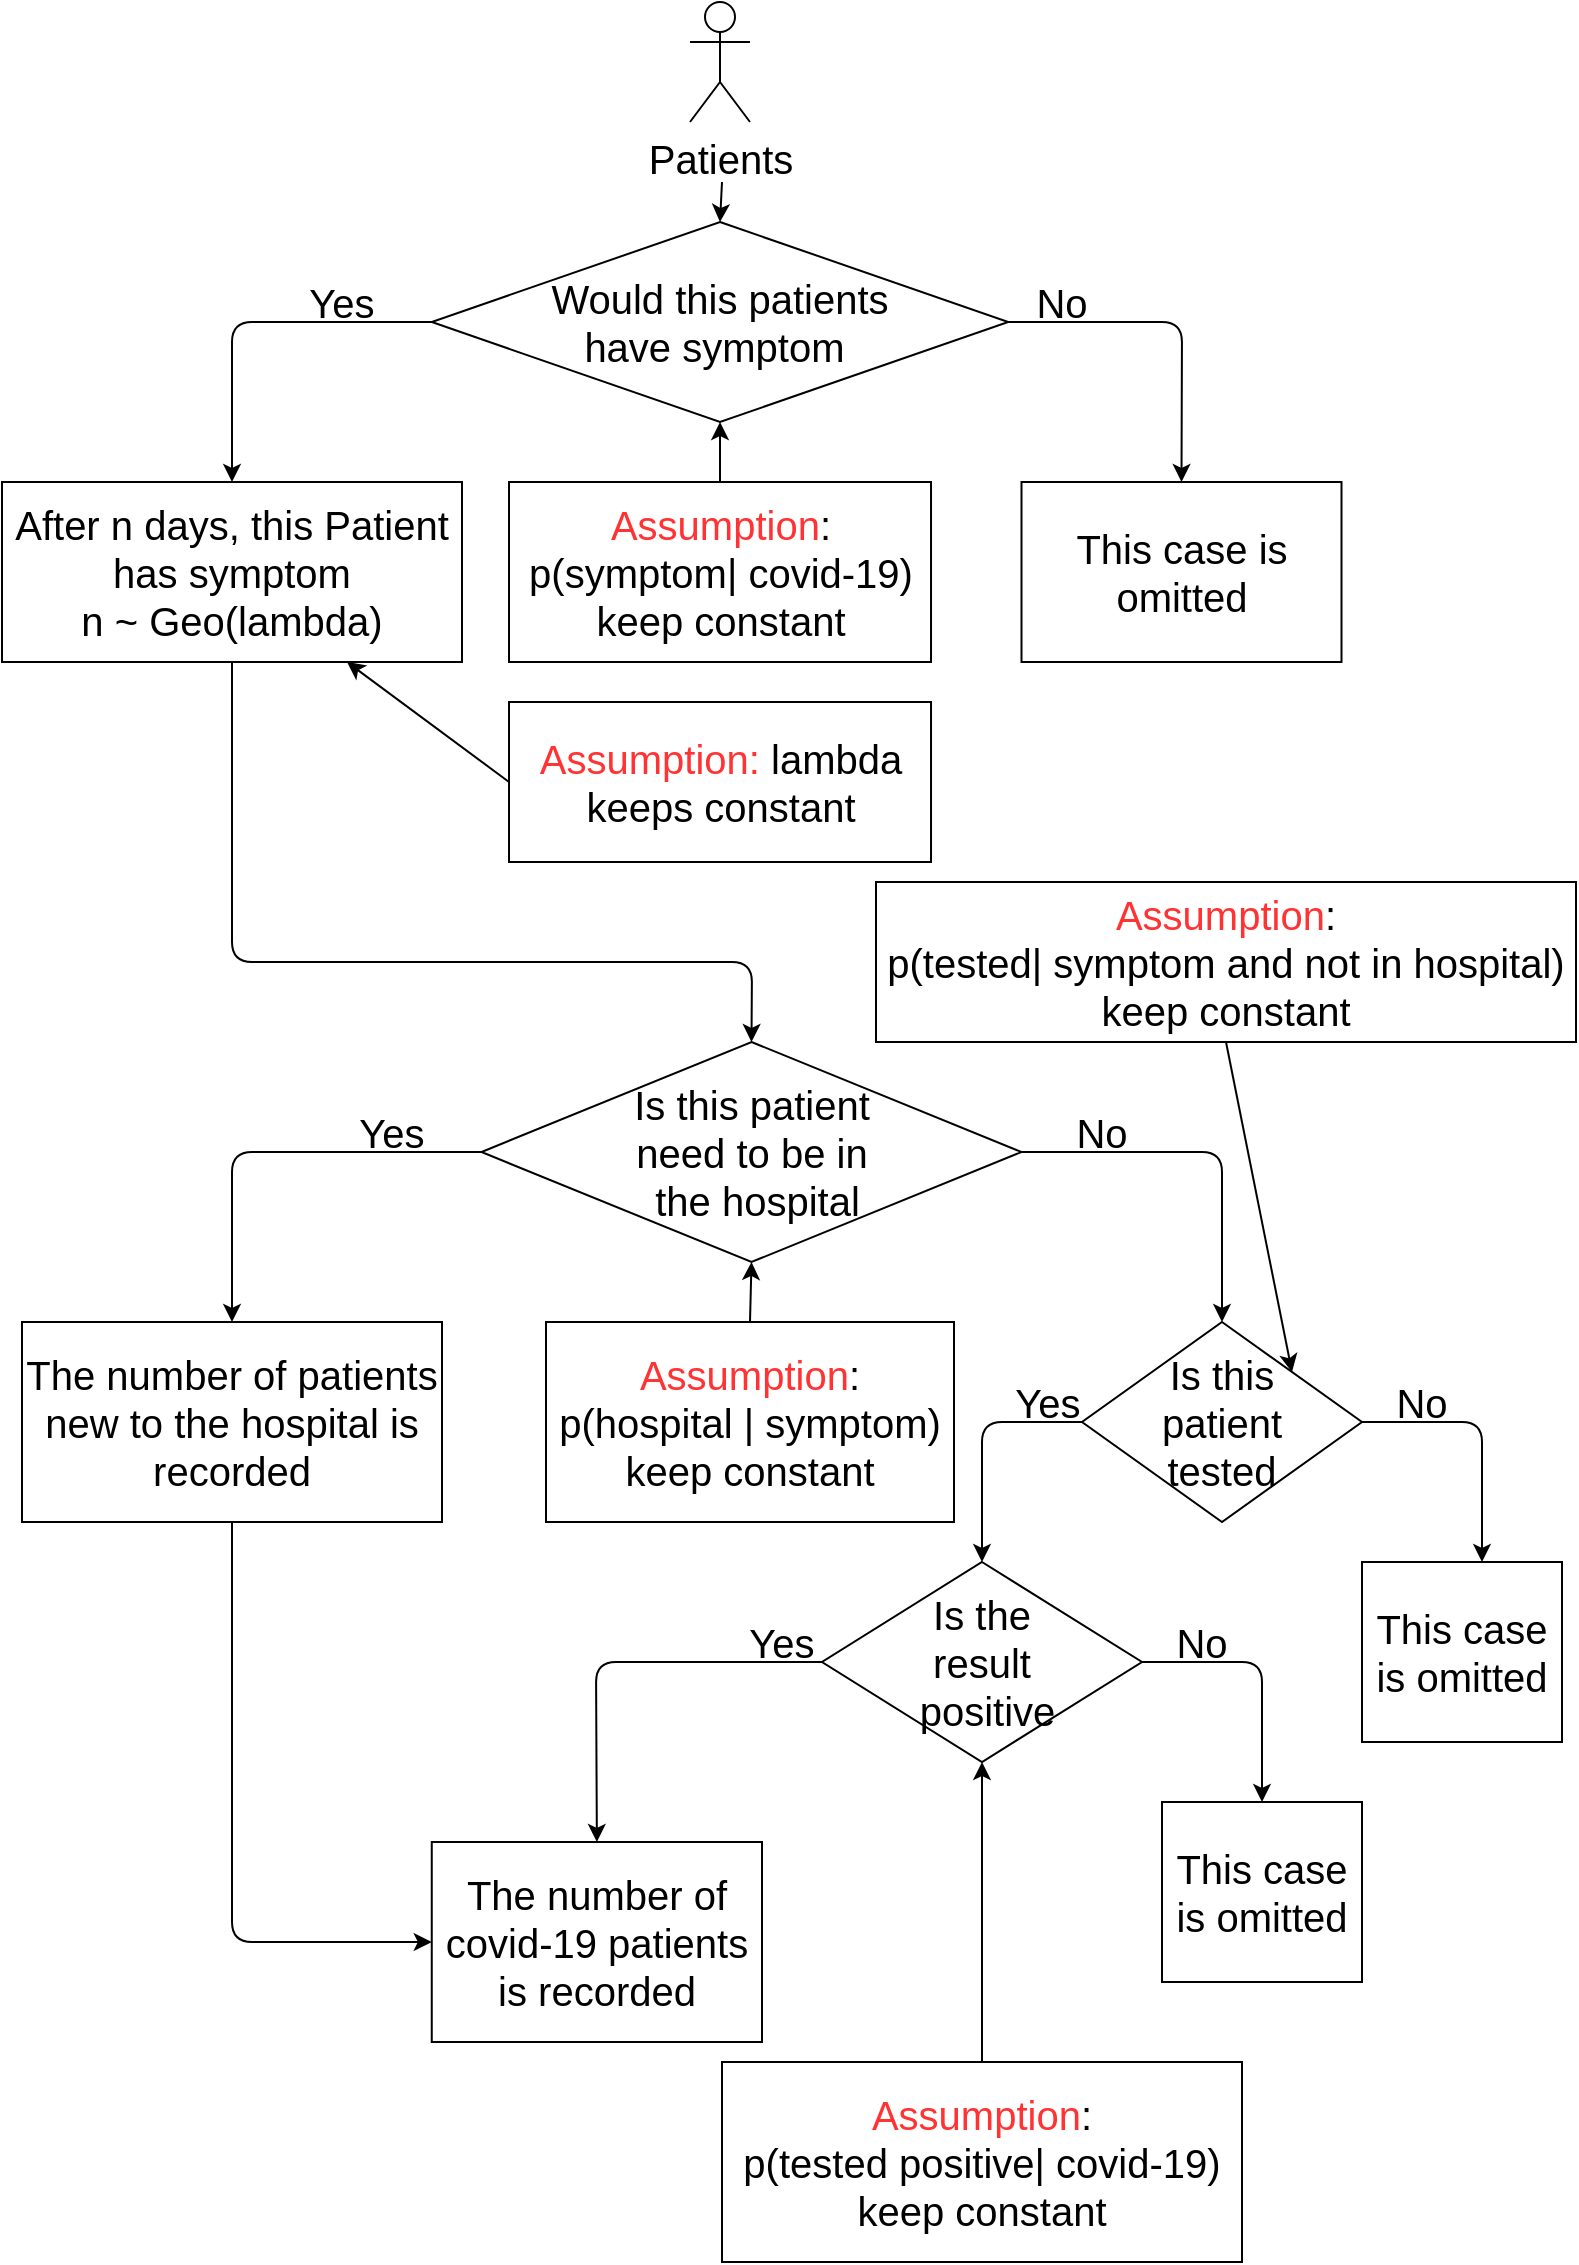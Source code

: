 <mxfile version="14.9.0" type="device"><diagram id="wYgK5nks8HcWJWhXojZG" name="Page-1"><mxGraphModel dx="1052" dy="624" grid="1" gridSize="10" guides="1" tooltips="1" connect="1" arrows="1" fold="1" page="1" pageScale="1" pageWidth="827" pageHeight="1169" math="0" shadow="0"><root><mxCell id="0"/><mxCell id="1" parent="0"/><mxCell id="vHe0E507JqWtaFOiYlpj-1" value="&lt;font style=&quot;font-size: 20px&quot;&gt;Patients&lt;/font&gt;" style="shape=umlActor;verticalLabelPosition=bottom;verticalAlign=top;html=1;outlineConnect=0;" parent="1" vertex="1"><mxGeometry x="384" y="20" width="30" height="60" as="geometry"/></mxCell><mxCell id="vHe0E507JqWtaFOiYlpj-4" value="" style="endArrow=classic;html=1;entryX=0.5;entryY=0;entryDx=0;entryDy=0;" parent="1" target="vHe0E507JqWtaFOiYlpj-8" edge="1"><mxGeometry width="50" height="50" relative="1" as="geometry"><mxPoint x="400" y="110" as="sourcePoint"/><mxPoint x="400" y="180" as="targetPoint"/></mxGeometry></mxCell><mxCell id="vHe0E507JqWtaFOiYlpj-6" value="&lt;font style=&quot;font-size: 20px&quot;&gt;After n days, this Patient has symptom&lt;br&gt;n ~ Geo(lambda)&lt;/font&gt;" style="rounded=0;whiteSpace=wrap;html=1;" parent="1" vertex="1"><mxGeometry x="40" y="260" width="230" height="90" as="geometry"/></mxCell><mxCell id="vHe0E507JqWtaFOiYlpj-8" value="&lt;font style=&quot;font-size: 20px&quot;&gt;Would this patients &lt;br&gt;have symptom&amp;nbsp;&lt;/font&gt;" style="rhombus;whiteSpace=wrap;html=1;" parent="1" vertex="1"><mxGeometry x="254.88" y="130" width="288.25" height="100" as="geometry"/></mxCell><mxCell id="vHe0E507JqWtaFOiYlpj-9" value="" style="endArrow=classic;html=1;exitX=0;exitY=0.5;exitDx=0;exitDy=0;entryX=0.5;entryY=0;entryDx=0;entryDy=0;" parent="1" source="vHe0E507JqWtaFOiYlpj-8" target="vHe0E507JqWtaFOiYlpj-6" edge="1"><mxGeometry width="50" height="50" relative="1" as="geometry"><mxPoint x="190" y="180" as="sourcePoint"/><mxPoint x="240" y="130" as="targetPoint"/><Array as="points"><mxPoint x="155" y="180"/></Array></mxGeometry></mxCell><mxCell id="vHe0E507JqWtaFOiYlpj-10" value="&lt;font style=&quot;font-size: 20px&quot;&gt;Yes&lt;/font&gt;" style="text;html=1;strokeColor=none;fillColor=none;align=center;verticalAlign=middle;whiteSpace=wrap;rounded=0;" parent="1" vertex="1"><mxGeometry x="190" y="160" width="40" height="20" as="geometry"/></mxCell><mxCell id="vHe0E507JqWtaFOiYlpj-11" value="&lt;font style=&quot;font-size: 20px&quot;&gt;This case is omitted&lt;/font&gt;" style="rounded=0;whiteSpace=wrap;html=1;" parent="1" vertex="1"><mxGeometry x="549.75" y="260" width="160" height="90" as="geometry"/></mxCell><mxCell id="vHe0E507JqWtaFOiYlpj-12" value="" style="endArrow=classic;html=1;entryX=0.5;entryY=0;entryDx=0;entryDy=0;exitX=1;exitY=0.5;exitDx=0;exitDy=0;" parent="1" source="vHe0E507JqWtaFOiYlpj-8" target="vHe0E507JqWtaFOiYlpj-11" edge="1"><mxGeometry width="50" height="50" relative="1" as="geometry"><mxPoint x="520" y="210" as="sourcePoint"/><mxPoint x="440" y="170" as="targetPoint"/><Array as="points"><mxPoint x="630" y="180"/></Array></mxGeometry></mxCell><mxCell id="vHe0E507JqWtaFOiYlpj-13" value="&lt;font style=&quot;font-size: 20px&quot;&gt;No&lt;/font&gt;" style="text;html=1;strokeColor=none;fillColor=none;align=center;verticalAlign=middle;whiteSpace=wrap;rounded=0;" parent="1" vertex="1"><mxGeometry x="549.75" y="160" width="40" height="20" as="geometry"/></mxCell><mxCell id="vHe0E507JqWtaFOiYlpj-15" value="&lt;font style=&quot;font-size: 20px&quot;&gt;&lt;font color=&quot;#ff3333&quot;&gt;Assumption&lt;/font&gt;:&lt;br&gt;p(symptom| covid-19) keep constant&lt;/font&gt;" style="rounded=0;whiteSpace=wrap;html=1;" parent="1" vertex="1"><mxGeometry x="293.51" y="260" width="211" height="90" as="geometry"/></mxCell><mxCell id="vHe0E507JqWtaFOiYlpj-16" value="" style="endArrow=classic;html=1;entryX=0.5;entryY=1;entryDx=0;entryDy=0;exitX=0.5;exitY=0;exitDx=0;exitDy=0;" parent="1" source="vHe0E507JqWtaFOiYlpj-15" target="vHe0E507JqWtaFOiYlpj-8" edge="1"><mxGeometry width="50" height="50" relative="1" as="geometry"><mxPoint x="390" y="360" as="sourcePoint"/><mxPoint x="440" y="310" as="targetPoint"/></mxGeometry></mxCell><mxCell id="vHe0E507JqWtaFOiYlpj-17" value="" style="endArrow=classic;html=1;entryX=0.75;entryY=1;entryDx=0;entryDy=0;exitX=0;exitY=0.5;exitDx=0;exitDy=0;" parent="1" source="vHe0E507JqWtaFOiYlpj-18" target="vHe0E507JqWtaFOiYlpj-6" edge="1"><mxGeometry width="50" height="50" relative="1" as="geometry"><mxPoint x="280" y="490" as="sourcePoint"/><mxPoint x="440" y="530" as="targetPoint"/></mxGeometry></mxCell><mxCell id="vHe0E507JqWtaFOiYlpj-18" value="&lt;font style=&quot;font-size: 20px&quot;&gt;&lt;font color=&quot;#ff3333&quot;&gt;Assumption:&lt;/font&gt;&amp;nbsp;lambda keeps constant&lt;/font&gt;" style="rounded=0;whiteSpace=wrap;html=1;" parent="1" vertex="1"><mxGeometry x="293.51" y="370" width="211" height="80" as="geometry"/></mxCell><mxCell id="vHe0E507JqWtaFOiYlpj-19" value="" style="endArrow=classic;html=1;exitX=0.5;exitY=1;exitDx=0;exitDy=0;entryX=0.5;entryY=0;entryDx=0;entryDy=0;" parent="1" source="vHe0E507JqWtaFOiYlpj-6" target="vHe0E507JqWtaFOiYlpj-20" edge="1"><mxGeometry width="50" height="50" relative="1" as="geometry"><mxPoint x="390" y="690" as="sourcePoint"/><mxPoint x="420" y="670" as="targetPoint"/><Array as="points"><mxPoint x="155" y="500"/><mxPoint x="415" y="500"/></Array></mxGeometry></mxCell><mxCell id="vHe0E507JqWtaFOiYlpj-20" value="&lt;font style=&quot;font-size: 20px&quot;&gt;Is this patient &lt;br&gt;need to&amp;nbsp;be in&lt;br&gt;&amp;nbsp;the hospital&lt;/font&gt;" style="rhombus;whiteSpace=wrap;html=1;" parent="1" vertex="1"><mxGeometry x="279.75" y="540" width="270" height="110" as="geometry"/></mxCell><mxCell id="vHe0E507JqWtaFOiYlpj-21" value="" style="endArrow=classic;html=1;exitX=0;exitY=0.5;exitDx=0;exitDy=0;" parent="1" source="vHe0E507JqWtaFOiYlpj-20" target="vHe0E507JqWtaFOiYlpj-27" edge="1"><mxGeometry width="50" height="50" relative="1" as="geometry"><mxPoint x="330" y="760" as="sourcePoint"/><mxPoint x="180" y="820" as="targetPoint"/><Array as="points"><mxPoint x="155" y="595"/></Array></mxGeometry></mxCell><mxCell id="vHe0E507JqWtaFOiYlpj-22" value="" style="endArrow=classic;html=1;exitX=1;exitY=0.5;exitDx=0;exitDy=0;entryX=0.5;entryY=0;entryDx=0;entryDy=0;" parent="1" source="vHe0E507JqWtaFOiYlpj-20" target="vHe0E507JqWtaFOiYlpj-29" edge="1"><mxGeometry width="50" height="50" relative="1" as="geometry"><mxPoint x="330" y="760" as="sourcePoint"/><mxPoint x="650" y="660" as="targetPoint"/><Array as="points"><mxPoint x="650" y="595"/></Array></mxGeometry></mxCell><mxCell id="vHe0E507JqWtaFOiYlpj-23" value="&lt;font style=&quot;font-size: 20px&quot;&gt;Yes&lt;/font&gt;" style="text;html=1;strokeColor=none;fillColor=none;align=center;verticalAlign=middle;whiteSpace=wrap;rounded=0;" parent="1" vertex="1"><mxGeometry x="214.88" y="575" width="40" height="20" as="geometry"/></mxCell><mxCell id="vHe0E507JqWtaFOiYlpj-24" value="&lt;font style=&quot;font-size: 20px&quot;&gt;No&lt;/font&gt;" style="text;html=1;strokeColor=none;fillColor=none;align=center;verticalAlign=middle;whiteSpace=wrap;rounded=0;" parent="1" vertex="1"><mxGeometry x="570" y="575" width="40" height="20" as="geometry"/></mxCell><mxCell id="vHe0E507JqWtaFOiYlpj-25" value="&lt;font style=&quot;font-size: 20px&quot;&gt;&lt;font color=&quot;#ff3333&quot;&gt;Assumption&lt;/font&gt;:&lt;br&gt;p(hospital | symptom) &lt;br&gt;keep constant&lt;/font&gt;" style="rounded=0;whiteSpace=wrap;html=1;" parent="1" vertex="1"><mxGeometry x="312" y="680" width="204" height="100" as="geometry"/></mxCell><mxCell id="vHe0E507JqWtaFOiYlpj-26" value="" style="endArrow=classic;html=1;entryX=0.5;entryY=1;entryDx=0;entryDy=0;exitX=0.5;exitY=0;exitDx=0;exitDy=0;" parent="1" source="vHe0E507JqWtaFOiYlpj-25" target="vHe0E507JqWtaFOiYlpj-20" edge="1"><mxGeometry width="50" height="50" relative="1" as="geometry"><mxPoint x="405.75" y="870" as="sourcePoint"/><mxPoint x="414.75" y="790" as="targetPoint"/></mxGeometry></mxCell><mxCell id="vHe0E507JqWtaFOiYlpj-27" value="&lt;font style=&quot;font-size: 20px&quot;&gt;The number of patients new to the hospital is recorded&lt;/font&gt;" style="rounded=0;whiteSpace=wrap;html=1;" parent="1" vertex="1"><mxGeometry x="50" y="680" width="210" height="100" as="geometry"/></mxCell><mxCell id="vHe0E507JqWtaFOiYlpj-29" value="&lt;font style=&quot;font-size: 20px&quot;&gt;Is this &lt;br&gt;patient &lt;br&gt;tested&lt;/font&gt;" style="rhombus;whiteSpace=wrap;html=1;" parent="1" vertex="1"><mxGeometry x="580" y="680" width="140" height="100" as="geometry"/></mxCell><mxCell id="vHe0E507JqWtaFOiYlpj-30" value="" style="endArrow=classic;html=1;exitX=1;exitY=0.5;exitDx=0;exitDy=0;" parent="1" source="vHe0E507JqWtaFOiYlpj-29" edge="1"><mxGeometry width="50" height="50" relative="1" as="geometry"><mxPoint x="400" y="860" as="sourcePoint"/><mxPoint x="780" y="800" as="targetPoint"/><Array as="points"><mxPoint x="780" y="730"/></Array></mxGeometry></mxCell><mxCell id="vHe0E507JqWtaFOiYlpj-31" value="&lt;font style=&quot;font-size: 20px&quot;&gt;No&lt;/font&gt;" style="text;html=1;strokeColor=none;fillColor=none;align=center;verticalAlign=middle;whiteSpace=wrap;rounded=0;" parent="1" vertex="1"><mxGeometry x="730" y="710" width="40" height="20" as="geometry"/></mxCell><mxCell id="vHe0E507JqWtaFOiYlpj-33" value="&lt;font style=&quot;font-size: 20px&quot;&gt;This case is omitted&lt;/font&gt;" style="rounded=0;whiteSpace=wrap;html=1;" parent="1" vertex="1"><mxGeometry x="720" y="800" width="100" height="90" as="geometry"/></mxCell><mxCell id="vHe0E507JqWtaFOiYlpj-34" value="" style="endArrow=classic;html=1;exitX=0;exitY=0.5;exitDx=0;exitDy=0;entryX=0.5;entryY=0;entryDx=0;entryDy=0;" parent="1" source="vHe0E507JqWtaFOiYlpj-29" target="vHe0E507JqWtaFOiYlpj-36" edge="1"><mxGeometry width="50" height="50" relative="1" as="geometry"><mxPoint x="400" y="780" as="sourcePoint"/><mxPoint x="530" y="800" as="targetPoint"/><Array as="points"><mxPoint x="530" y="730"/></Array></mxGeometry></mxCell><mxCell id="vHe0E507JqWtaFOiYlpj-35" value="&lt;font style=&quot;font-size: 20px&quot;&gt;Yes&lt;/font&gt;" style="text;html=1;strokeColor=none;fillColor=none;align=center;verticalAlign=middle;whiteSpace=wrap;rounded=0;" parent="1" vertex="1"><mxGeometry x="543.13" y="710" width="40" height="20" as="geometry"/></mxCell><mxCell id="vHe0E507JqWtaFOiYlpj-36" value="&lt;font style=&quot;font-size: 20px&quot;&gt;Is the &lt;br&gt;result&lt;br&gt;&amp;nbsp;positive&lt;/font&gt;" style="rhombus;whiteSpace=wrap;html=1;" parent="1" vertex="1"><mxGeometry x="450" y="800" width="160" height="100" as="geometry"/></mxCell><mxCell id="vHe0E507JqWtaFOiYlpj-37" value="" style="endArrow=classic;html=1;exitX=1;exitY=0.5;exitDx=0;exitDy=0;entryX=0.5;entryY=0;entryDx=0;entryDy=0;" parent="1" source="vHe0E507JqWtaFOiYlpj-36" target="vHe0E507JqWtaFOiYlpj-39" edge="1"><mxGeometry width="50" height="50" relative="1" as="geometry"><mxPoint x="610" y="850" as="sourcePoint"/><mxPoint x="670" y="920" as="targetPoint"/><Array as="points"><mxPoint x="670" y="850"/></Array></mxGeometry></mxCell><mxCell id="vHe0E507JqWtaFOiYlpj-38" value="&lt;font style=&quot;font-size: 20px&quot;&gt;No&lt;/font&gt;" style="text;html=1;strokeColor=none;fillColor=none;align=center;verticalAlign=middle;whiteSpace=wrap;rounded=0;" parent="1" vertex="1"><mxGeometry x="620" y="830" width="40" height="20" as="geometry"/></mxCell><mxCell id="vHe0E507JqWtaFOiYlpj-39" value="&lt;font style=&quot;font-size: 20px&quot;&gt;This case is omitted&lt;/font&gt;" style="rounded=0;whiteSpace=wrap;html=1;" parent="1" vertex="1"><mxGeometry x="620" y="920" width="100" height="90" as="geometry"/></mxCell><mxCell id="vHe0E507JqWtaFOiYlpj-40" value="" style="endArrow=classic;html=1;exitX=1;exitY=1;exitDx=0;exitDy=0;entryX=0.5;entryY=0;entryDx=0;entryDy=0;" parent="1" source="vHe0E507JqWtaFOiYlpj-41" target="vHe0E507JqWtaFOiYlpj-43" edge="1"><mxGeometry width="50" height="50" relative="1" as="geometry"><mxPoint x="446.87" y="850" as="sourcePoint"/><mxPoint x="396.87" y="920" as="targetPoint"/><Array as="points"><mxPoint x="337" y="850"/></Array></mxGeometry></mxCell><mxCell id="vHe0E507JqWtaFOiYlpj-41" value="&lt;font style=&quot;font-size: 20px&quot;&gt;Yes&lt;/font&gt;" style="text;html=1;strokeColor=none;fillColor=none;align=center;verticalAlign=middle;whiteSpace=wrap;rounded=0;" parent="1" vertex="1"><mxGeometry x="410" y="830" width="40" height="20" as="geometry"/></mxCell><mxCell id="vHe0E507JqWtaFOiYlpj-43" value="&lt;font style=&quot;font-size: 20px&quot;&gt;The number of covid-19 patients is recorded&lt;/font&gt;" style="rounded=0;whiteSpace=wrap;html=1;" parent="1" vertex="1"><mxGeometry x="254.88" y="940" width="165.12" height="100" as="geometry"/></mxCell><mxCell id="vHe0E507JqWtaFOiYlpj-44" value="" style="endArrow=classic;html=1;entryX=0;entryY=0.5;entryDx=0;entryDy=0;exitX=0.5;exitY=1;exitDx=0;exitDy=0;" parent="1" source="vHe0E507JqWtaFOiYlpj-27" target="vHe0E507JqWtaFOiYlpj-43" edge="1"><mxGeometry width="50" height="50" relative="1" as="geometry"><mxPoint x="400" y="860" as="sourcePoint"/><mxPoint x="450" y="810" as="targetPoint"/><Array as="points"><mxPoint x="155" y="990"/></Array></mxGeometry></mxCell><mxCell id="vHe0E507JqWtaFOiYlpj-47" value="&lt;font style=&quot;font-size: 20px&quot;&gt;&lt;font color=&quot;#ff3333&quot;&gt;Assumption&lt;/font&gt;:&lt;br&gt;p(tested positive| covid-19) keep constant&lt;/font&gt;" style="rounded=0;whiteSpace=wrap;html=1;" parent="1" vertex="1"><mxGeometry x="400" y="1050" width="260" height="100" as="geometry"/></mxCell><mxCell id="vHe0E507JqWtaFOiYlpj-48" value="" style="endArrow=classic;html=1;exitX=0.5;exitY=0;exitDx=0;exitDy=0;entryX=0.5;entryY=1;entryDx=0;entryDy=0;" parent="1" source="vHe0E507JqWtaFOiYlpj-47" target="vHe0E507JqWtaFOiYlpj-36" edge="1"><mxGeometry width="50" height="50" relative="1" as="geometry"><mxPoint x="370" y="910" as="sourcePoint"/><mxPoint x="510" y="910" as="targetPoint"/></mxGeometry></mxCell><mxCell id="vHe0E507JqWtaFOiYlpj-49" value="&lt;font style=&quot;font-size: 20px&quot;&gt;&lt;font color=&quot;#ff3333&quot;&gt;Assumption&lt;/font&gt;:&lt;br&gt;p(tested| symptom and not in hospital) keep constant&lt;/font&gt;" style="rounded=0;whiteSpace=wrap;html=1;" parent="1" vertex="1"><mxGeometry x="477" y="460" width="350" height="80" as="geometry"/></mxCell><mxCell id="vHe0E507JqWtaFOiYlpj-50" value="" style="endArrow=classic;html=1;exitX=0.5;exitY=1;exitDx=0;exitDy=0;entryX=1;entryY=0;entryDx=0;entryDy=0;" parent="1" source="vHe0E507JqWtaFOiYlpj-49" target="vHe0E507JqWtaFOiYlpj-29" edge="1"><mxGeometry width="50" height="50" relative="1" as="geometry"><mxPoint x="370" y="780" as="sourcePoint"/><mxPoint x="420" y="730" as="targetPoint"/></mxGeometry></mxCell></root></mxGraphModel></diagram></mxfile>